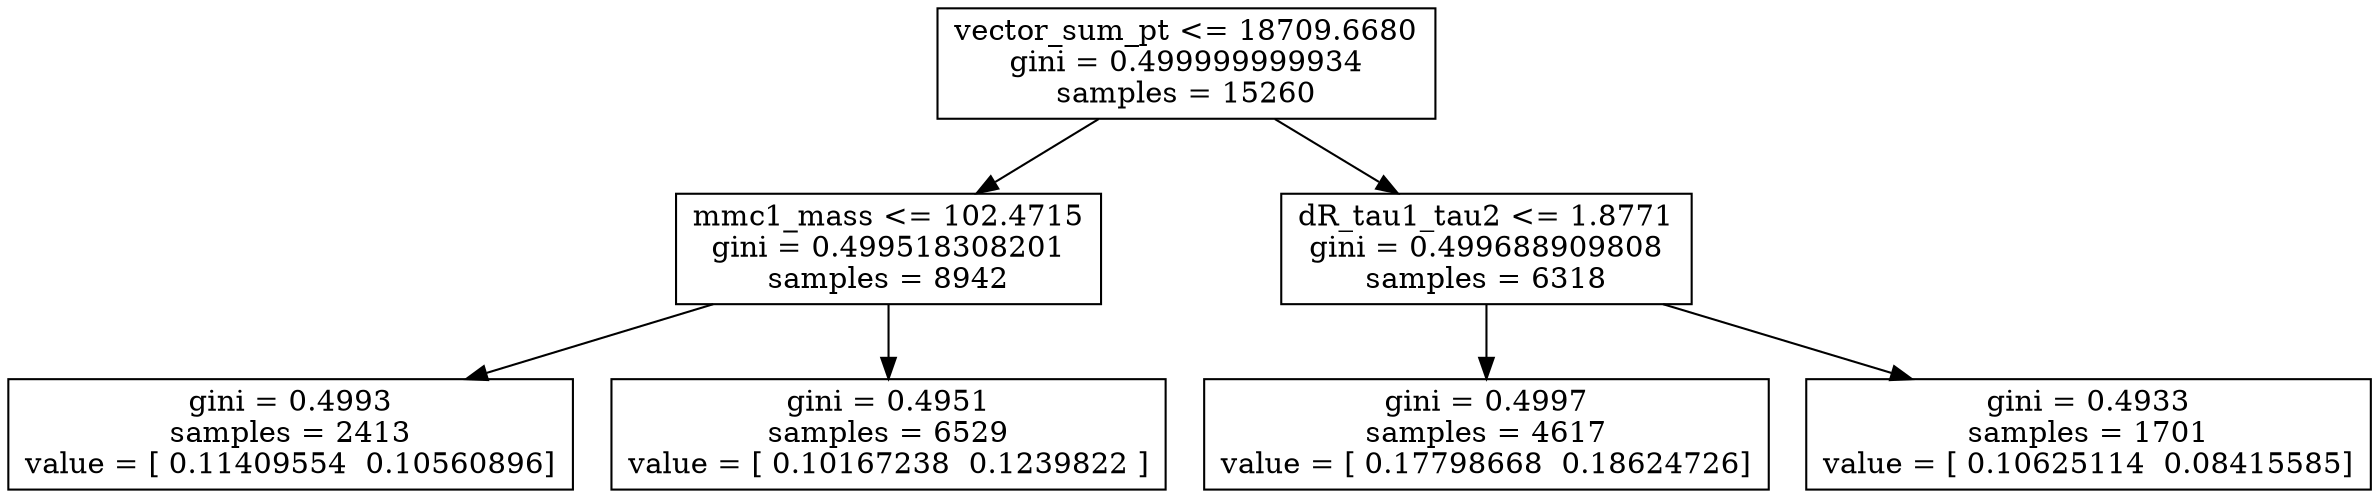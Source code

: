 digraph Tree {
0 [label="vector_sum_pt <= 18709.6680\ngini = 0.499999999934\nsamples = 15260", shape="box"] ;
1 [label="mmc1_mass <= 102.4715\ngini = 0.499518308201\nsamples = 8942", shape="box"] ;
0 -> 1 ;
2 [label="gini = 0.4993\nsamples = 2413\nvalue = [ 0.11409554  0.10560896]", shape="box"] ;
1 -> 2 ;
3 [label="gini = 0.4951\nsamples = 6529\nvalue = [ 0.10167238  0.1239822 ]", shape="box"] ;
1 -> 3 ;
4 [label="dR_tau1_tau2 <= 1.8771\ngini = 0.499688909808\nsamples = 6318", shape="box"] ;
0 -> 4 ;
5 [label="gini = 0.4997\nsamples = 4617\nvalue = [ 0.17798668  0.18624726]", shape="box"] ;
4 -> 5 ;
6 [label="gini = 0.4933\nsamples = 1701\nvalue = [ 0.10625114  0.08415585]", shape="box"] ;
4 -> 6 ;
}